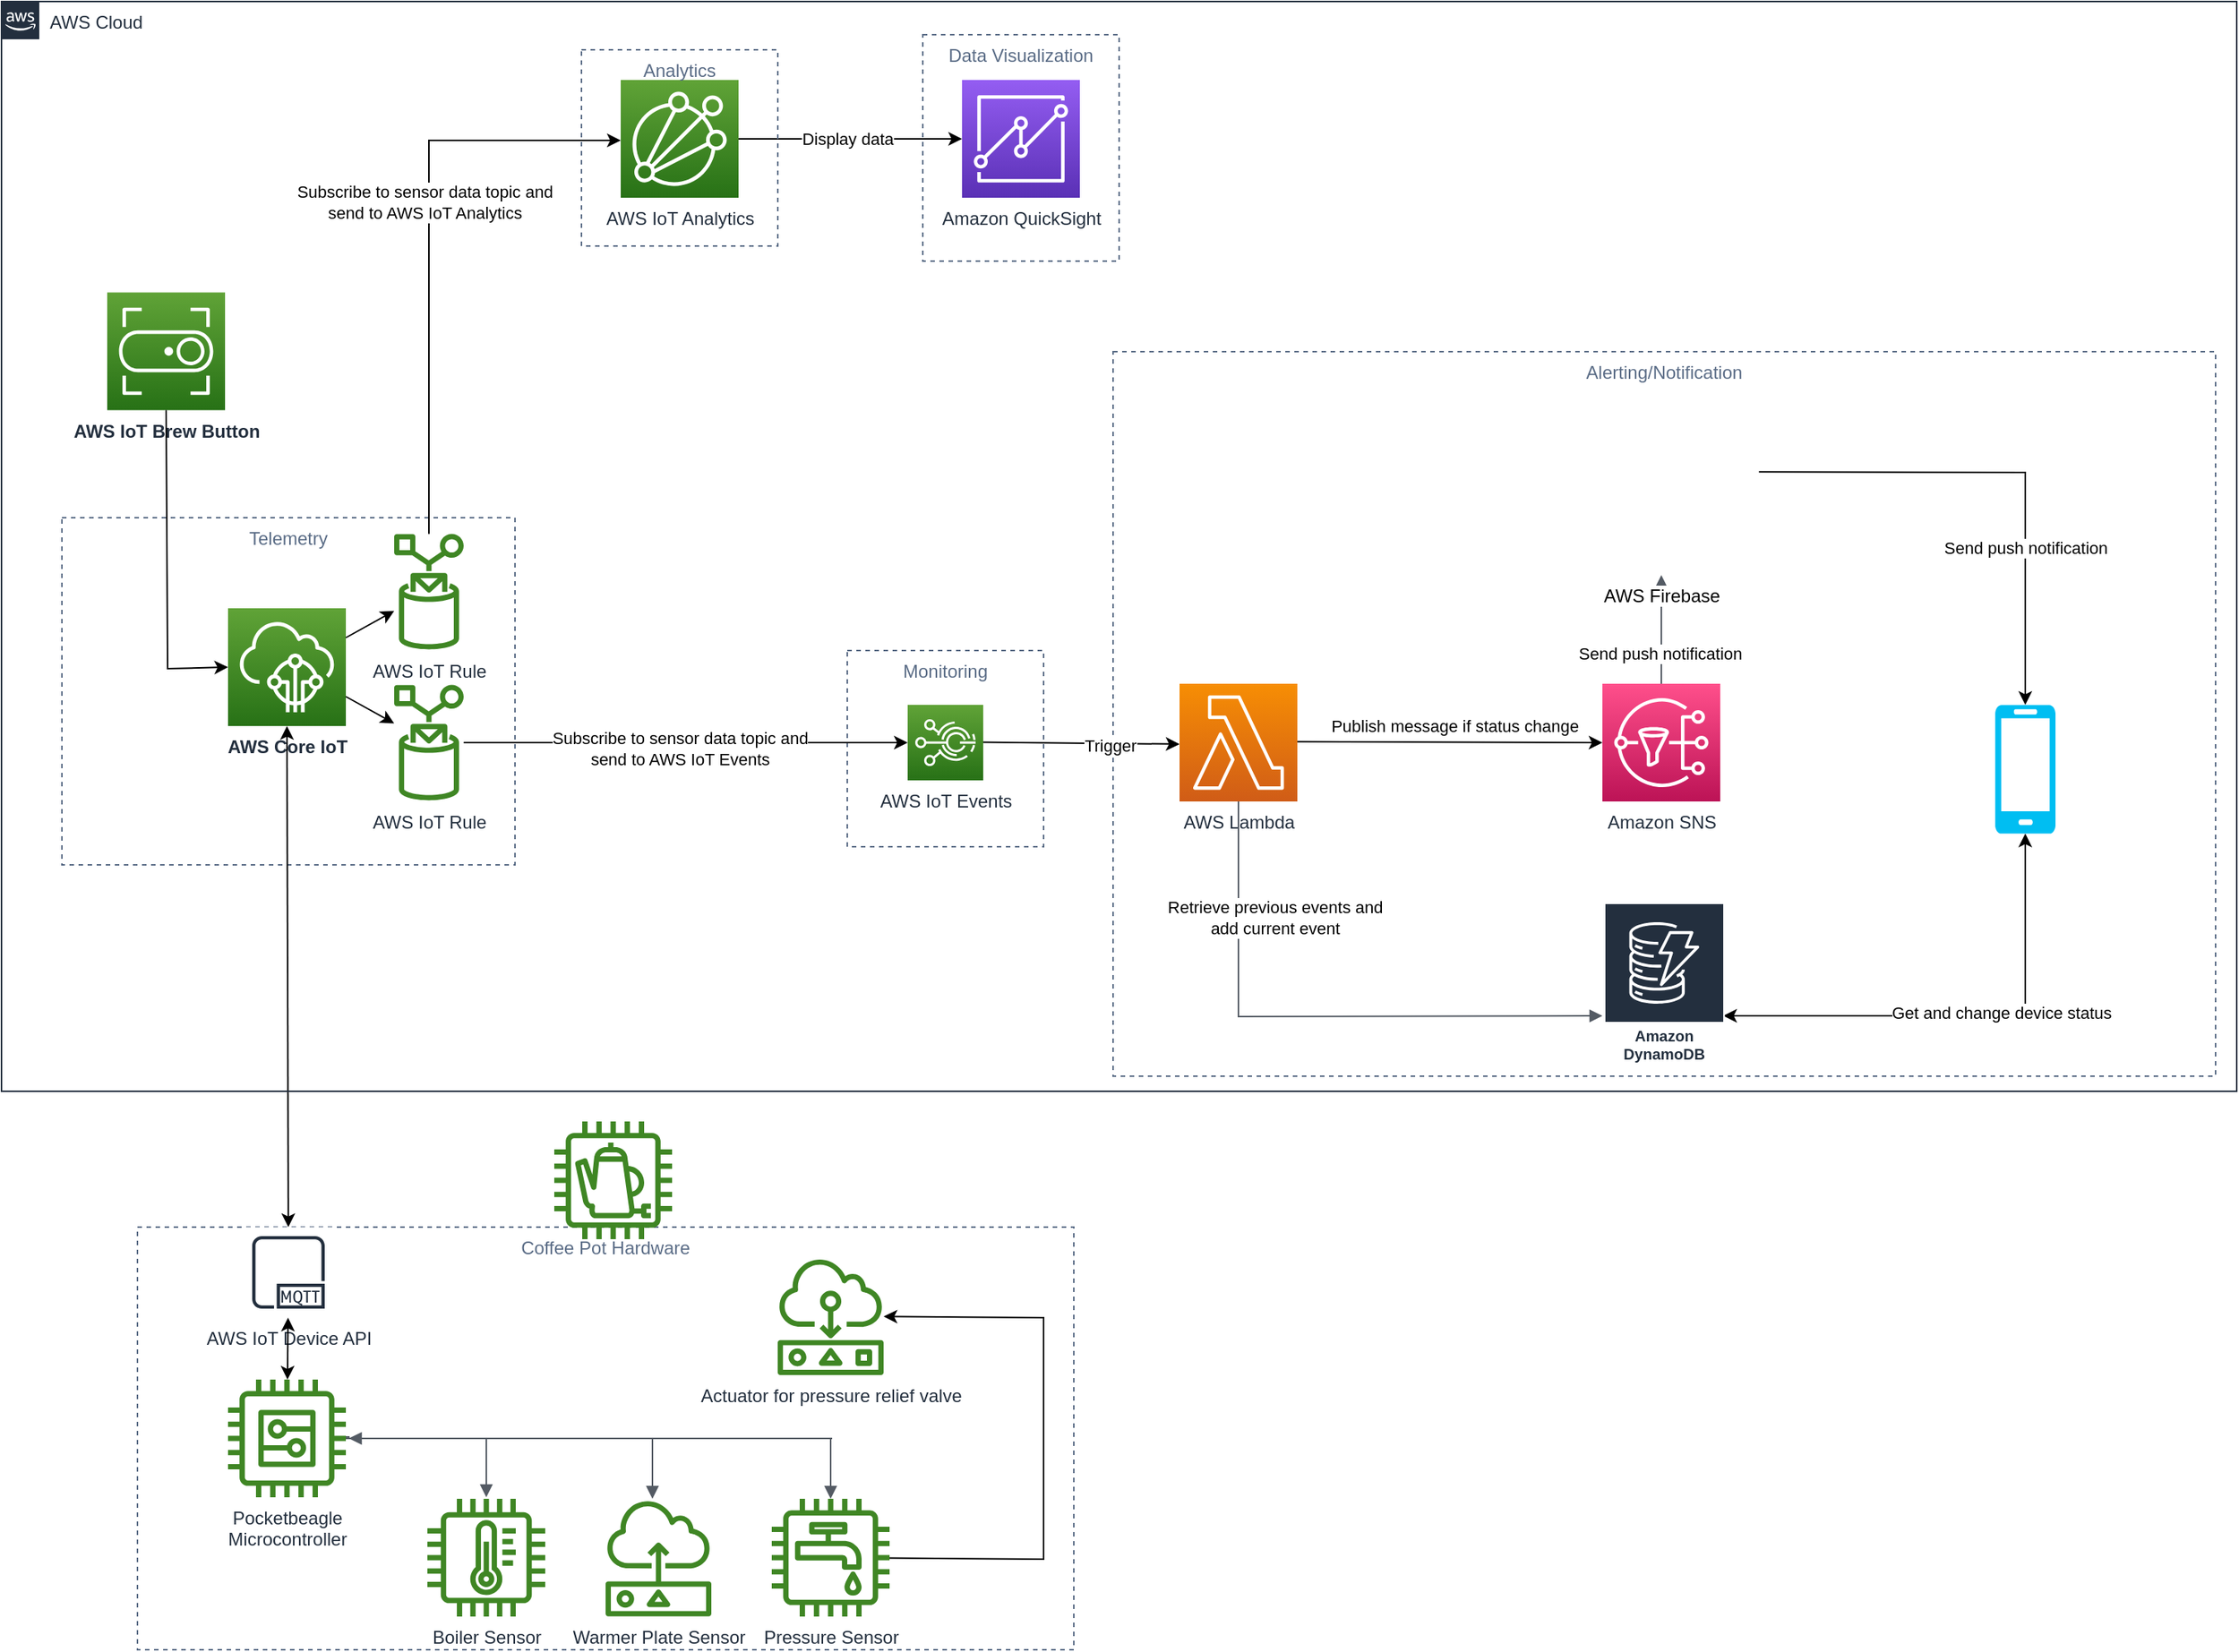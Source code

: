<mxfile version="20.1.1" type="device"><diagram id="s83dB6LbjBWQvVHWAEVU" name="Page-1"><mxGraphModel dx="2031" dy="1049" grid="1" gridSize="10" guides="1" tooltips="1" connect="1" arrows="1" fold="1" page="1" pageScale="1" pageWidth="850" pageHeight="1100" math="0" shadow="0"><root><mxCell id="0"/><mxCell id="1" parent="0"/><mxCell id="PQE_rG-CSFo1Fhu0JTBQ-56" value="Alerting/Notification" style="fillColor=none;strokeColor=#5A6C86;dashed=1;verticalAlign=top;fontStyle=0;fontColor=#5A6C86;" vertex="1" parent="1"><mxGeometry x="756" y="280" width="730" height="480" as="geometry"/></mxCell><mxCell id="PQE_rG-CSFo1Fhu0JTBQ-32" value="Monitoring" style="fillColor=none;strokeColor=#5A6C86;dashed=1;verticalAlign=top;fontStyle=0;fontColor=#5A6C86;" vertex="1" parent="1"><mxGeometry x="580" y="478" width="130" height="130" as="geometry"/></mxCell><mxCell id="PQE_rG-CSFo1Fhu0JTBQ-30" value="Telemetry" style="fillColor=none;strokeColor=#5A6C86;dashed=1;verticalAlign=top;fontStyle=0;fontColor=#5A6C86;" vertex="1" parent="1"><mxGeometry x="60" y="390" width="300" height="230" as="geometry"/></mxCell><mxCell id="QRAIF1Ahf5_GD3XHy4sj-9" value="" style="verticalLabelPosition=bottom;html=1;verticalAlign=top;align=center;strokeColor=none;fillColor=#00BEF2;shape=mxgraph.azure.mobile;pointerEvents=1;" parent="1" vertex="1"><mxGeometry x="1340" y="514" width="40" height="85.25" as="geometry"/></mxCell><mxCell id="QRAIF1Ahf5_GD3XHy4sj-25" value="Coffee Pot Hardware" style="fillColor=none;strokeColor=#5A6C86;dashed=1;verticalAlign=top;fontStyle=0;fontColor=#5A6C86;" parent="1" vertex="1"><mxGeometry x="110" y="860" width="620" height="280" as="geometry"/></mxCell><mxCell id="QRAIF1Ahf5_GD3XHy4sj-22" value="" style="sketch=0;outlineConnect=0;fontColor=#232F3E;gradientColor=none;fillColor=#3F8624;strokeColor=none;dashed=0;verticalLabelPosition=bottom;verticalAlign=top;align=center;html=1;fontSize=12;fontStyle=0;aspect=fixed;pointerEvents=1;shape=mxgraph.aws4.coffee_pot;" parent="1" vertex="1"><mxGeometry x="386" y="790" width="78" height="78" as="geometry"/></mxCell><mxCell id="QRAIF1Ahf5_GD3XHy4sj-26" value="AWS IoT Device API" style="sketch=0;outlineConnect=0;fontColor=#232F3E;gradientColor=none;strokeColor=#232F3E;fillColor=#ffffff;dashed=0;verticalLabelPosition=bottom;verticalAlign=top;align=center;html=1;fontSize=12;fontStyle=0;aspect=fixed;shape=mxgraph.aws4.resourceIcon;resIcon=mxgraph.aws4.mqtt_protocol;" parent="1" vertex="1"><mxGeometry x="180" y="860" width="60" height="60" as="geometry"/></mxCell><mxCell id="PQE_rG-CSFo1Fhu0JTBQ-2" value="Pocketbeagle&lt;br&gt;Microcontroller" style="sketch=0;outlineConnect=0;fontColor=#232F3E;gradientColor=none;fillColor=#3F8624;strokeColor=none;dashed=0;verticalLabelPosition=bottom;verticalAlign=top;align=center;html=1;fontSize=12;fontStyle=0;aspect=fixed;pointerEvents=1;shape=mxgraph.aws4.generic;" vertex="1" parent="1"><mxGeometry x="170" y="961" width="78" height="78" as="geometry"/></mxCell><mxCell id="PQE_rG-CSFo1Fhu0JTBQ-8" value="Warmer Plate Sensor" style="sketch=0;outlineConnect=0;fontColor=#232F3E;gradientColor=none;fillColor=#3F8624;strokeColor=none;dashed=0;verticalLabelPosition=bottom;verticalAlign=top;align=center;html=1;fontSize=12;fontStyle=0;aspect=fixed;pointerEvents=1;shape=mxgraph.aws4.sensor;" vertex="1" parent="1"><mxGeometry x="420" y="1040" width="70" height="78" as="geometry"/></mxCell><mxCell id="PQE_rG-CSFo1Fhu0JTBQ-12" value="Boiler Sensor" style="sketch=0;outlineConnect=0;fontColor=#232F3E;gradientColor=none;fillColor=#3F8624;strokeColor=none;dashed=0;verticalLabelPosition=bottom;verticalAlign=top;align=center;html=1;fontSize=12;fontStyle=0;aspect=fixed;pointerEvents=1;shape=mxgraph.aws4.iot_thing_temperature_sensor;" vertex="1" parent="1"><mxGeometry x="302" y="1040" width="78" height="78" as="geometry"/></mxCell><mxCell id="PQE_rG-CSFo1Fhu0JTBQ-13" value="Pressure Sensor" style="sketch=0;outlineConnect=0;fontColor=#232F3E;gradientColor=none;fillColor=#3F8624;strokeColor=none;dashed=0;verticalLabelPosition=bottom;verticalAlign=top;align=center;html=1;fontSize=12;fontStyle=0;aspect=fixed;pointerEvents=1;shape=mxgraph.aws4.utility;" vertex="1" parent="1"><mxGeometry x="530" y="1040" width="78" height="78" as="geometry"/></mxCell><mxCell id="PQE_rG-CSFo1Fhu0JTBQ-14" value="" style="edgeStyle=orthogonalEdgeStyle;html=1;endArrow=none;elbow=vertical;startArrow=block;startFill=1;strokeColor=#545B64;rounded=0;" edge="1" parent="1" source="PQE_rG-CSFo1Fhu0JTBQ-13" target="PQE_rG-CSFo1Fhu0JTBQ-2"><mxGeometry width="100" relative="1" as="geometry"><mxPoint x="302" y="981.001" as="sourcePoint"/><mxPoint x="301.5" y="800" as="targetPoint"/><Array as="points"><mxPoint x="569" y="1000"/></Array></mxGeometry></mxCell><mxCell id="PQE_rG-CSFo1Fhu0JTBQ-15" value="" style="edgeStyle=orthogonalEdgeStyle;html=1;endArrow=none;elbow=vertical;startArrow=block;startFill=1;strokeColor=#545B64;rounded=0;" edge="1" parent="1"><mxGeometry width="100" relative="1" as="geometry"><mxPoint x="451.0" y="1040.001" as="sourcePoint"/><mxPoint x="250" y="1000" as="targetPoint"/><Array as="points"><mxPoint x="451" y="1000"/></Array></mxGeometry></mxCell><mxCell id="PQE_rG-CSFo1Fhu0JTBQ-16" value="" style="edgeStyle=orthogonalEdgeStyle;html=1;endArrow=none;elbow=vertical;startArrow=block;startFill=1;strokeColor=#545B64;rounded=0;" edge="1" parent="1" target="PQE_rG-CSFo1Fhu0JTBQ-2"><mxGeometry width="100" relative="1" as="geometry"><mxPoint x="341.0" y="1039.001" as="sourcePoint"/><mxPoint x="20" y="999" as="targetPoint"/><Array as="points"><mxPoint x="341" y="1000"/><mxPoint x="250" y="1000"/><mxPoint x="250" y="999"/></Array></mxGeometry></mxCell><mxCell id="PQE_rG-CSFo1Fhu0JTBQ-17" value="" style="edgeStyle=orthogonalEdgeStyle;html=1;endArrow=none;elbow=vertical;startArrow=block;startFill=1;strokeColor=#545B64;rounded=0;" edge="1" parent="1"><mxGeometry width="100" relative="1" as="geometry"><mxPoint x="250" y="1000" as="sourcePoint"/><mxPoint x="570" y="1000" as="targetPoint"/></mxGeometry></mxCell><mxCell id="PQE_rG-CSFo1Fhu0JTBQ-25" value="" style="endArrow=classic;startArrow=classic;html=1;rounded=0;" edge="1" parent="1" source="PQE_rG-CSFo1Fhu0JTBQ-2" target="QRAIF1Ahf5_GD3XHy4sj-26"><mxGeometry width="50" height="50" relative="1" as="geometry"><mxPoint x="210" y="891" as="sourcePoint"/><mxPoint x="260" y="841" as="targetPoint"/></mxGeometry></mxCell><mxCell id="QRAIF1Ahf5_GD3XHy4sj-1" value="&lt;b&gt;AWS IoT Brew Button&lt;/b&gt;" style="sketch=0;points=[[0,0,0],[0.25,0,0],[0.5,0,0],[0.75,0,0],[1,0,0],[0,1,0],[0.25,1,0],[0.5,1,0],[0.75,1,0],[1,1,0],[0,0.25,0],[0,0.5,0],[0,0.75,0],[1,0.25,0],[1,0.5,0],[1,0.75,0]];outlineConnect=0;fontColor=#232F3E;gradientColor=#60A337;gradientDirection=north;fillColor=#277116;strokeColor=#ffffff;dashed=0;verticalLabelPosition=bottom;verticalAlign=top;align=center;html=1;fontSize=12;fontStyle=0;aspect=fixed;shape=mxgraph.aws4.resourceIcon;resIcon=mxgraph.aws4.iot_button;" parent="1" vertex="1"><mxGeometry x="90" y="240.75" width="78" height="78" as="geometry"/></mxCell><mxCell id="QRAIF1Ahf5_GD3XHy4sj-16" value="" style="edgeStyle=orthogonalEdgeStyle;html=1;endArrow=block;elbow=vertical;startArrow=none;endFill=1;strokeColor=#545B64;rounded=0;entryX=0.5;entryY=1;entryDx=0;entryDy=0;exitX=0.5;exitY=0;exitDx=0;exitDy=0;exitPerimeter=0;" parent="1" target="PQE_rG-CSFo1Fhu0JTBQ-39" edge="1" source="PQE_rG-CSFo1Fhu0JTBQ-27"><mxGeometry width="100" relative="1" as="geometry"><mxPoint x="906.5" y="279.25" as="sourcePoint"/><mxPoint x="1192" y="279.75" as="targetPoint"/></mxGeometry></mxCell><mxCell id="PQE_rG-CSFo1Fhu0JTBQ-40" value="Send push notification" style="edgeLabel;html=1;align=center;verticalAlign=middle;resizable=0;points=[];" vertex="1" connectable="0" parent="QRAIF1Ahf5_GD3XHy4sj-16"><mxGeometry x="0.205" y="-2" relative="1" as="geometry"><mxPoint x="-3" y="23" as="offset"/></mxGeometry></mxCell><mxCell id="PQE_rG-CSFo1Fhu0JTBQ-3" value="&lt;b&gt;AWS Core IoT&lt;/b&gt;" style="sketch=0;points=[[0,0,0],[0.25,0,0],[0.5,0,0],[0.75,0,0],[1,0,0],[0,1,0],[0.25,1,0],[0.5,1,0],[0.75,1,0],[1,1,0],[0,0.25,0],[0,0.5,0],[0,0.75,0],[1,0.25,0],[1,0.5,0],[1,0.75,0]];outlineConnect=0;fontColor=#232F3E;gradientColor=#60A337;gradientDirection=north;fillColor=#277116;strokeColor=#ffffff;dashed=0;verticalLabelPosition=bottom;verticalAlign=top;align=center;html=1;fontSize=12;fontStyle=0;aspect=fixed;shape=mxgraph.aws4.resourceIcon;resIcon=mxgraph.aws4.iot_core;" vertex="1" parent="1"><mxGeometry x="170" y="450" width="78" height="78" as="geometry"/></mxCell><mxCell id="PQE_rG-CSFo1Fhu0JTBQ-26" value="" style="endArrow=classic;startArrow=classic;html=1;rounded=0;entryX=0.5;entryY=1;entryDx=0;entryDy=0;entryPerimeter=0;" edge="1" parent="1" source="QRAIF1Ahf5_GD3XHy4sj-26" target="PQE_rG-CSFo1Fhu0JTBQ-3"><mxGeometry width="50" height="50" relative="1" as="geometry"><mxPoint x="208.66" y="619.001" as="sourcePoint"/><mxPoint x="209" y="620" as="targetPoint"/></mxGeometry></mxCell><mxCell id="PQE_rG-CSFo1Fhu0JTBQ-23" value="AWS IoT Events" style="sketch=0;points=[[0,0,0],[0.25,0,0],[0.5,0,0],[0.75,0,0],[1,0,0],[0,1,0],[0.25,1,0],[0.5,1,0],[0.75,1,0],[1,1,0],[0,0.25,0],[0,0.5,0],[0,0.75,0],[1,0.25,0],[1,0.5,0],[1,0.75,0]];outlineConnect=0;fontColor=#232F3E;gradientColor=#60A337;gradientDirection=north;fillColor=#277116;strokeColor=#ffffff;dashed=0;verticalLabelPosition=bottom;verticalAlign=top;align=center;html=1;fontSize=12;fontStyle=0;aspect=fixed;shape=mxgraph.aws4.resourceIcon;resIcon=mxgraph.aws4.iot_events;" vertex="1" parent="1"><mxGeometry x="620" y="514" width="50" height="50" as="geometry"/></mxCell><mxCell id="PQE_rG-CSFo1Fhu0JTBQ-27" value="Amazon SNS" style="sketch=0;points=[[0,0,0],[0.25,0,0],[0.5,0,0],[0.75,0,0],[1,0,0],[0,1,0],[0.25,1,0],[0.5,1,0],[0.75,1,0],[1,1,0],[0,0.25,0],[0,0.5,0],[0,0.75,0],[1,0.25,0],[1,0.5,0],[1,0.75,0]];outlineConnect=0;fontColor=#232F3E;gradientColor=#FF4F8B;gradientDirection=north;fillColor=#BC1356;strokeColor=#ffffff;dashed=0;verticalLabelPosition=bottom;verticalAlign=top;align=center;html=1;fontSize=12;fontStyle=0;aspect=fixed;shape=mxgraph.aws4.resourceIcon;resIcon=mxgraph.aws4.sns;" vertex="1" parent="1"><mxGeometry x="1080" y="500" width="78" height="78" as="geometry"/></mxCell><mxCell id="PQE_rG-CSFo1Fhu0JTBQ-28" value="AWS IoT Rule" style="sketch=0;outlineConnect=0;fontColor=#232F3E;gradientColor=none;fillColor=#3F8624;strokeColor=none;dashed=0;verticalLabelPosition=bottom;verticalAlign=top;align=center;html=1;fontSize=12;fontStyle=0;aspect=fixed;pointerEvents=1;shape=mxgraph.aws4.rule;" vertex="1" parent="1"><mxGeometry x="280" y="500" width="46" height="78" as="geometry"/></mxCell><mxCell id="PQE_rG-CSFo1Fhu0JTBQ-29" value="AWS IoT Rule" style="sketch=0;outlineConnect=0;fontColor=#232F3E;gradientColor=none;fillColor=#3F8624;strokeColor=none;dashed=0;verticalLabelPosition=bottom;verticalAlign=top;align=center;html=1;fontSize=12;fontStyle=0;aspect=fixed;pointerEvents=1;shape=mxgraph.aws4.rule;" vertex="1" parent="1"><mxGeometry x="280" y="400" width="46" height="78" as="geometry"/></mxCell><mxCell id="PQE_rG-CSFo1Fhu0JTBQ-33" value="" style="endArrow=classic;html=1;rounded=0;" edge="1" parent="1"><mxGeometry width="50" height="50" relative="1" as="geometry"><mxPoint x="670" y="538.71" as="sourcePoint"/><mxPoint x="800" y="540" as="targetPoint"/></mxGeometry></mxCell><mxCell id="PQE_rG-CSFo1Fhu0JTBQ-55" value="Trigger" style="edgeLabel;html=1;align=center;verticalAlign=middle;resizable=0;points=[];" vertex="1" connectable="0" parent="PQE_rG-CSFo1Fhu0JTBQ-33"><mxGeometry x="0.281" y="-1" relative="1" as="geometry"><mxPoint as="offset"/></mxGeometry></mxCell><mxCell id="PQE_rG-CSFo1Fhu0JTBQ-36" value="AWS Lambda" style="sketch=0;points=[[0,0,0],[0.25,0,0],[0.5,0,0],[0.75,0,0],[1,0,0],[0,1,0],[0.25,1,0],[0.5,1,0],[0.75,1,0],[1,1,0],[0,0.25,0],[0,0.5,0],[0,0.75,0],[1,0.25,0],[1,0.5,0],[1,0.75,0]];outlineConnect=0;fontColor=#232F3E;gradientColor=#F78E04;gradientDirection=north;fillColor=#D05C17;strokeColor=#ffffff;dashed=0;verticalLabelPosition=bottom;verticalAlign=top;align=center;html=1;fontSize=12;fontStyle=0;aspect=fixed;shape=mxgraph.aws4.resourceIcon;resIcon=mxgraph.aws4.lambda;" vertex="1" parent="1"><mxGeometry x="800" y="500" width="78" height="78" as="geometry"/></mxCell><mxCell id="PQE_rG-CSFo1Fhu0JTBQ-37" value="" style="endArrow=classic;html=1;rounded=0;entryX=0;entryY=0.5;entryDx=0;entryDy=0;entryPerimeter=0;" edge="1" parent="1" target="PQE_rG-CSFo1Fhu0JTBQ-27"><mxGeometry width="50" height="50" relative="1" as="geometry"><mxPoint x="878" y="538.35" as="sourcePoint"/><mxPoint x="1008" y="539.64" as="targetPoint"/></mxGeometry></mxCell><mxCell id="PQE_rG-CSFo1Fhu0JTBQ-38" value="Publish message if status change" style="edgeLabel;html=1;align=center;verticalAlign=middle;resizable=0;points=[];" vertex="1" connectable="0" parent="PQE_rG-CSFo1Fhu0JTBQ-37"><mxGeometry x="0.133" y="2" relative="1" as="geometry"><mxPoint x="-11" y="-9" as="offset"/></mxGeometry></mxCell><mxCell id="PQE_rG-CSFo1Fhu0JTBQ-39" value="AWS Firebase" style="shape=image;html=1;verticalAlign=top;verticalLabelPosition=bottom;labelBackgroundColor=#ffffff;imageAspect=0;aspect=fixed;image=https://cdn1.iconfinder.com/data/icons/ionicons-fill-vol-2/512/logo-firebase-128.png" vertex="1" parent="1"><mxGeometry x="1055" y="300" width="128" height="128" as="geometry"/></mxCell><mxCell id="PQE_rG-CSFo1Fhu0JTBQ-41" value="" style="endArrow=classic;html=1;rounded=0;entryX=0.5;entryY=0;entryDx=0;entryDy=0;entryPerimeter=0;exitX=1.005;exitY=0.466;exitDx=0;exitDy=0;exitPerimeter=0;" edge="1" parent="1" source="PQE_rG-CSFo1Fhu0JTBQ-39" target="QRAIF1Ahf5_GD3XHy4sj-9"><mxGeometry width="50" height="50" relative="1" as="geometry"><mxPoint x="1186" y="360" as="sourcePoint"/><mxPoint x="1010" y="430" as="targetPoint"/><Array as="points"><mxPoint x="1360" y="360"/></Array></mxGeometry></mxCell><mxCell id="PQE_rG-CSFo1Fhu0JTBQ-51" value="Send push notification" style="edgeLabel;html=1;align=center;verticalAlign=middle;resizable=0;points=[];" vertex="1" connectable="0" parent="PQE_rG-CSFo1Fhu0JTBQ-41"><mxGeometry x="-0.183" relative="1" as="geometry"><mxPoint x="41" y="50" as="offset"/></mxGeometry></mxCell><mxCell id="PQE_rG-CSFo1Fhu0JTBQ-45" value="" style="edgeStyle=orthogonalEdgeStyle;html=1;endArrow=none;elbow=vertical;startArrow=block;startFill=1;strokeColor=#545B64;rounded=0;entryX=0.5;entryY=1;entryDx=0;entryDy=0;entryPerimeter=0;" edge="1" parent="1" target="PQE_rG-CSFo1Fhu0JTBQ-36"><mxGeometry width="100" relative="1" as="geometry"><mxPoint x="1080" y="720" as="sourcePoint"/><mxPoint x="1040" y="699.58" as="targetPoint"/></mxGeometry></mxCell><mxCell id="PQE_rG-CSFo1Fhu0JTBQ-46" value="Retrieve previous events and &lt;br&gt;add current event" style="edgeLabel;html=1;align=center;verticalAlign=middle;resizable=0;points=[];" vertex="1" connectable="0" parent="PQE_rG-CSFo1Fhu0JTBQ-45"><mxGeometry x="-0.63" y="2" relative="1" as="geometry"><mxPoint x="-146" y="-67" as="offset"/></mxGeometry></mxCell><mxCell id="PQE_rG-CSFo1Fhu0JTBQ-49" value="" style="endArrow=classic;startArrow=classic;html=1;rounded=0;entryX=0.5;entryY=1;entryDx=0;entryDy=0;entryPerimeter=0;" edge="1" parent="1" target="QRAIF1Ahf5_GD3XHy4sj-9"><mxGeometry width="50" height="50" relative="1" as="geometry"><mxPoint x="1160" y="720" as="sourcePoint"/><mxPoint x="1010" y="420" as="targetPoint"/><Array as="points"><mxPoint x="1360" y="720"/></Array></mxGeometry></mxCell><mxCell id="PQE_rG-CSFo1Fhu0JTBQ-50" value="Get and change device status" style="edgeLabel;html=1;align=center;verticalAlign=middle;resizable=0;points=[];" vertex="1" connectable="0" parent="PQE_rG-CSFo1Fhu0JTBQ-49"><mxGeometry x="0.146" y="2" relative="1" as="geometry"><mxPoint as="offset"/></mxGeometry></mxCell><mxCell id="PQE_rG-CSFo1Fhu0JTBQ-52" value="Actuator for pressure relief valve" style="sketch=0;outlineConnect=0;fontColor=#232F3E;gradientColor=none;fillColor=#3F8624;strokeColor=none;dashed=0;verticalLabelPosition=bottom;verticalAlign=top;align=center;html=1;fontSize=12;fontStyle=0;aspect=fixed;pointerEvents=1;shape=mxgraph.aws4.actuator;" vertex="1" parent="1"><mxGeometry x="533" y="880" width="72" height="78" as="geometry"/></mxCell><mxCell id="PQE_rG-CSFo1Fhu0JTBQ-54" value="" style="endArrow=classic;html=1;rounded=0;" edge="1" parent="1" source="PQE_rG-CSFo1Fhu0JTBQ-13" target="PQE_rG-CSFo1Fhu0JTBQ-52"><mxGeometry width="50" height="50" relative="1" as="geometry"><mxPoint x="610" y="1080" as="sourcePoint"/><mxPoint x="720" y="890" as="targetPoint"/><Array as="points"><mxPoint x="710" y="1080"/><mxPoint x="710" y="1000"/><mxPoint x="710" y="920"/></Array></mxGeometry></mxCell><mxCell id="PQE_rG-CSFo1Fhu0JTBQ-61" value="" style="endArrow=classic;html=1;rounded=0;" edge="1" parent="1" source="PQE_rG-CSFo1Fhu0JTBQ-29"><mxGeometry width="50" height="50" relative="1" as="geometry"><mxPoint x="670" y="400" as="sourcePoint"/><mxPoint x="430" y="140" as="targetPoint"/><Array as="points"><mxPoint x="303" y="140"/></Array></mxGeometry></mxCell><mxCell id="PQE_rG-CSFo1Fhu0JTBQ-65" value="Subscribe to sensor data topic and &lt;br&gt;send to AWS IoT Analytics" style="edgeLabel;html=1;align=center;verticalAlign=middle;resizable=0;points=[];" vertex="1" connectable="0" parent="PQE_rG-CSFo1Fhu0JTBQ-61"><mxGeometry x="-0.264" y="-1" relative="1" as="geometry"><mxPoint x="-4" y="-78" as="offset"/></mxGeometry></mxCell><mxCell id="PQE_rG-CSFo1Fhu0JTBQ-62" value="AWS IoT Analytics" style="sketch=0;points=[[0,0,0],[0.25,0,0],[0.5,0,0],[0.75,0,0],[1,0,0],[0,1,0],[0.25,1,0],[0.5,1,0],[0.75,1,0],[1,1,0],[0,0.25,0],[0,0.5,0],[0,0.75,0],[1,0.25,0],[1,0.5,0],[1,0.75,0]];outlineConnect=0;fontColor=#232F3E;gradientColor=#60A337;gradientDirection=north;fillColor=#277116;strokeColor=#ffffff;dashed=0;verticalLabelPosition=bottom;verticalAlign=top;align=center;html=1;fontSize=12;fontStyle=0;aspect=fixed;shape=mxgraph.aws4.resourceIcon;resIcon=mxgraph.aws4.iot_analytics;" vertex="1" parent="1"><mxGeometry x="430" y="100" width="78" height="78" as="geometry"/></mxCell><mxCell id="PQE_rG-CSFo1Fhu0JTBQ-63" value="Amazon QuickSight" style="sketch=0;points=[[0,0,0],[0.25,0,0],[0.5,0,0],[0.75,0,0],[1,0,0],[0,1,0],[0.25,1,0],[0.5,1,0],[0.75,1,0],[1,1,0],[0,0.25,0],[0,0.5,0],[0,0.75,0],[1,0.25,0],[1,0.5,0],[1,0.75,0]];outlineConnect=0;fontColor=#232F3E;gradientColor=#945DF2;gradientDirection=north;fillColor=#5A30B5;strokeColor=#ffffff;dashed=0;verticalLabelPosition=bottom;verticalAlign=top;align=center;html=1;fontSize=12;fontStyle=0;aspect=fixed;shape=mxgraph.aws4.resourceIcon;resIcon=mxgraph.aws4.quicksight;" vertex="1" parent="1"><mxGeometry x="656" y="100" width="78" height="78" as="geometry"/></mxCell><mxCell id="PQE_rG-CSFo1Fhu0JTBQ-64" value="" style="endArrow=classic;html=1;rounded=0;exitX=1;exitY=0.5;exitDx=0;exitDy=0;exitPerimeter=0;entryX=0;entryY=0.5;entryDx=0;entryDy=0;entryPerimeter=0;" edge="1" parent="1" source="PQE_rG-CSFo1Fhu0JTBQ-62" target="PQE_rG-CSFo1Fhu0JTBQ-63"><mxGeometry width="50" height="50" relative="1" as="geometry"><mxPoint x="610" y="300" as="sourcePoint"/><mxPoint x="660" y="250" as="targetPoint"/></mxGeometry></mxCell><mxCell id="PQE_rG-CSFo1Fhu0JTBQ-71" value="Display data" style="edgeLabel;html=1;align=center;verticalAlign=middle;resizable=0;points=[];" vertex="1" connectable="0" parent="PQE_rG-CSFo1Fhu0JTBQ-64"><mxGeometry x="-0.207" y="-4" relative="1" as="geometry"><mxPoint x="13" y="-4" as="offset"/></mxGeometry></mxCell><mxCell id="PQE_rG-CSFo1Fhu0JTBQ-66" value="Data Visualization" style="fillColor=none;strokeColor=#5A6C86;dashed=1;verticalAlign=top;fontStyle=0;fontColor=#5A6C86;" vertex="1" parent="1"><mxGeometry x="630" y="70" width="130" height="150" as="geometry"/></mxCell><mxCell id="QRAIF1Ahf5_GD3XHy4sj-11" value="Amazon DynamoDB" style="sketch=0;outlineConnect=0;fontColor=#232F3E;gradientColor=none;strokeColor=#ffffff;fillColor=#232F3E;dashed=0;verticalLabelPosition=middle;verticalAlign=bottom;align=center;html=1;whiteSpace=wrap;fontSize=10;fontStyle=1;spacing=3;shape=mxgraph.aws4.productIcon;prIcon=mxgraph.aws4.dynamodb;" parent="1" vertex="1"><mxGeometry x="1081" y="645" width="80" height="110" as="geometry"/></mxCell><mxCell id="PQE_rG-CSFo1Fhu0JTBQ-31" value="" style="endArrow=classic;html=1;rounded=0;" edge="1" parent="1" source="PQE_rG-CSFo1Fhu0JTBQ-28" target="PQE_rG-CSFo1Fhu0JTBQ-23"><mxGeometry width="50" height="50" relative="1" as="geometry"><mxPoint x="610" y="539" as="sourcePoint"/><mxPoint x="620" y="540" as="targetPoint"/><Array as="points"/></mxGeometry></mxCell><mxCell id="PQE_rG-CSFo1Fhu0JTBQ-53" value="Subscribe to sensor data topic and &lt;br&gt;send to AWS IoT Events" style="edgeLabel;html=1;align=center;verticalAlign=middle;resizable=0;points=[];" vertex="1" connectable="0" parent="PQE_rG-CSFo1Fhu0JTBQ-31"><mxGeometry x="0.238" y="3" relative="1" as="geometry"><mxPoint x="-39" y="7" as="offset"/></mxGeometry></mxCell><mxCell id="PQE_rG-CSFo1Fhu0JTBQ-73" value="" style="endArrow=classic;html=1;rounded=0;exitX=1;exitY=0.75;exitDx=0;exitDy=0;exitPerimeter=0;" edge="1" parent="1" source="PQE_rG-CSFo1Fhu0JTBQ-3" target="PQE_rG-CSFo1Fhu0JTBQ-28"><mxGeometry width="50" height="50" relative="1" as="geometry"><mxPoint x="270" y="550" as="sourcePoint"/><mxPoint x="320" y="500" as="targetPoint"/></mxGeometry></mxCell><mxCell id="PQE_rG-CSFo1Fhu0JTBQ-74" value="" style="endArrow=classic;html=1;rounded=0;exitX=1;exitY=0.25;exitDx=0;exitDy=0;exitPerimeter=0;" edge="1" parent="1" source="PQE_rG-CSFo1Fhu0JTBQ-3" target="PQE_rG-CSFo1Fhu0JTBQ-29"><mxGeometry width="50" height="50" relative="1" as="geometry"><mxPoint x="258" y="518.5" as="sourcePoint"/><mxPoint x="290" y="536.245" as="targetPoint"/></mxGeometry></mxCell><mxCell id="PQE_rG-CSFo1Fhu0JTBQ-75" value="" style="endArrow=classic;html=1;rounded=0;exitX=0.5;exitY=1;exitDx=0;exitDy=0;exitPerimeter=0;entryX=0;entryY=0.5;entryDx=0;entryDy=0;entryPerimeter=0;" edge="1" parent="1" source="QRAIF1Ahf5_GD3XHy4sj-1" target="PQE_rG-CSFo1Fhu0JTBQ-3"><mxGeometry width="50" height="50" relative="1" as="geometry"><mxPoint x="420" y="580" as="sourcePoint"/><mxPoint x="470" y="530" as="targetPoint"/><Array as="points"><mxPoint x="130" y="490"/></Array></mxGeometry></mxCell><mxCell id="PQE_rG-CSFo1Fhu0JTBQ-76" value="Analytics" style="fillColor=none;strokeColor=#5A6C86;dashed=1;verticalAlign=top;fontStyle=0;fontColor=#5A6C86;" vertex="1" parent="1"><mxGeometry x="404" y="80" width="130" height="130" as="geometry"/></mxCell><mxCell id="PQE_rG-CSFo1Fhu0JTBQ-77" value="AWS Cloud" style="points=[[0,0],[0.25,0],[0.5,0],[0.75,0],[1,0],[1,0.25],[1,0.5],[1,0.75],[1,1],[0.75,1],[0.5,1],[0.25,1],[0,1],[0,0.75],[0,0.5],[0,0.25]];outlineConnect=0;gradientColor=none;html=1;whiteSpace=wrap;fontSize=12;fontStyle=0;container=1;pointerEvents=0;collapsible=0;recursiveResize=0;shape=mxgraph.aws4.group;grIcon=mxgraph.aws4.group_aws_cloud_alt;strokeColor=#232F3E;fillColor=none;verticalAlign=top;align=left;spacingLeft=30;fontColor=#232F3E;dashed=0;" vertex="1" parent="1"><mxGeometry x="20" y="48" width="1480" height="722" as="geometry"/></mxCell></root></mxGraphModel></diagram></mxfile>